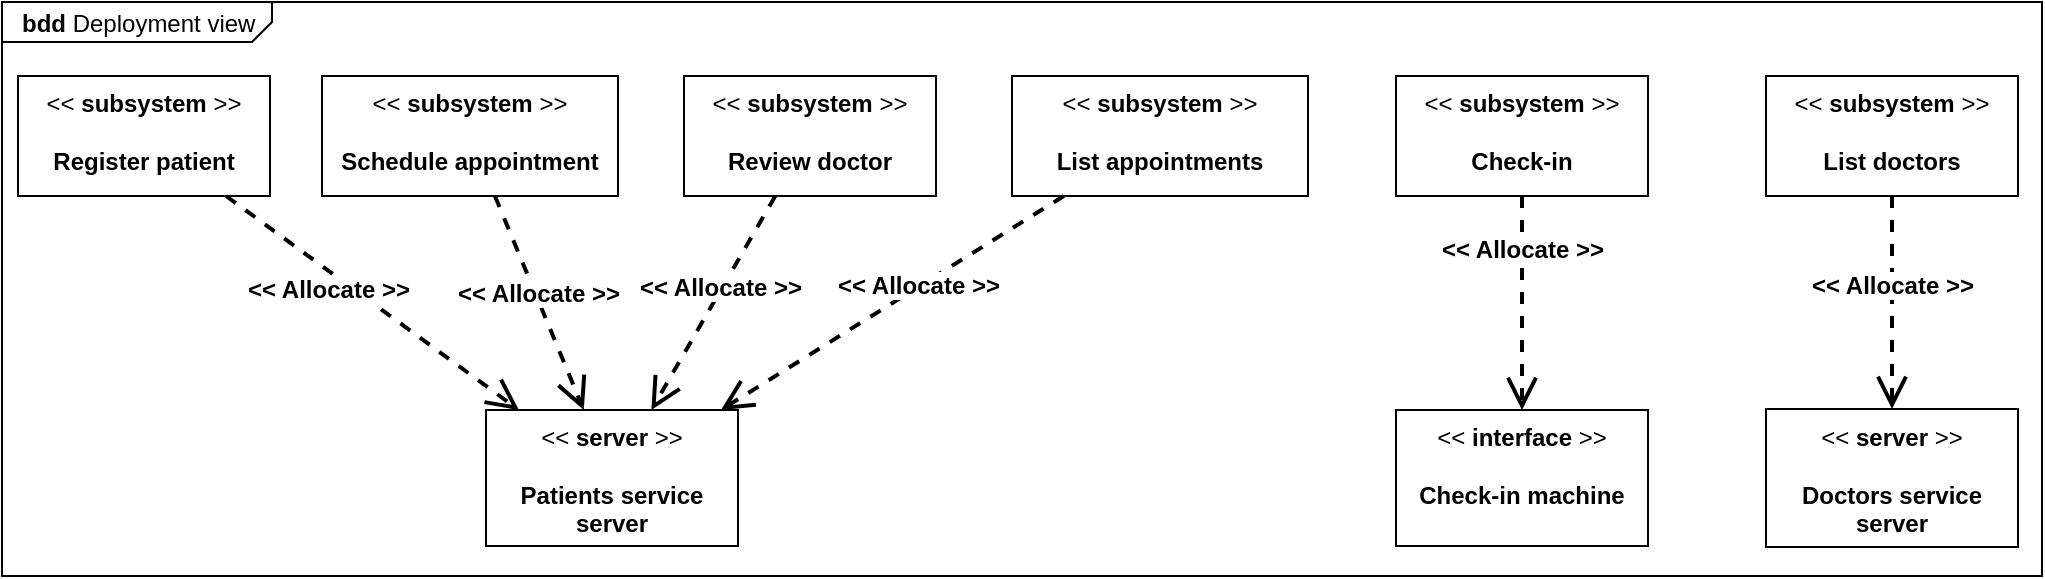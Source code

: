 <mxfile version="24.4.9" type="github">
  <diagram name="Page-1" id="tHs2OID-AjQ1D9ACt-ad">
    <mxGraphModel dx="2047" dy="1309" grid="0" gridSize="10" guides="1" tooltips="1" connect="1" arrows="1" fold="1" page="0" pageScale="1" pageWidth="827" pageHeight="1169" math="0" shadow="0">
      <root>
        <mxCell id="0" />
        <mxCell id="1" parent="0" />
        <mxCell id="R_hKbZLRWmPk_zWUSFDA-28" value="&lt;p style=&quot;margin:0px;margin-top:4px;margin-left:10px;text-align:left;&quot;&gt;&lt;b&gt;bdd&lt;/b&gt;&amp;nbsp;Deployment view&lt;/p&gt;" style="html=1;shape=mxgraph.sysml.package;labelX=135.67;align=left;spacingLeft=10;html=1;overflow=fill;whiteSpace=wrap;recursiveResize=0;" parent="1" vertex="1">
          <mxGeometry x="-280" y="-96" width="1020" height="287" as="geometry" />
        </mxCell>
        <mxCell id="R_hKbZLRWmPk_zWUSFDA-2" value="&amp;lt;&amp;lt; &lt;b&gt;server&amp;nbsp;&lt;/b&gt;&amp;gt;&amp;gt;&lt;div&gt;&lt;br&gt;&lt;/div&gt;&lt;div&gt;&lt;b&gt;Patients service server&lt;/b&gt;&lt;/div&gt;" style="shape=rect;html=1;whiteSpace=wrap;align=center;verticalAlign=top;fillColor=#FFFFFF;" parent="1" vertex="1">
          <mxGeometry x="-38" y="108" width="126" height="68" as="geometry" />
        </mxCell>
        <mxCell id="R_hKbZLRWmPk_zWUSFDA-3" value="&amp;lt;&amp;lt; &lt;b&gt;subsystem&amp;nbsp;&lt;/b&gt;&amp;gt;&amp;gt;&lt;div&gt;&lt;br&gt;&lt;/div&gt;&lt;div&gt;&lt;b&gt;Schedule appointment&lt;/b&gt;&lt;/div&gt;" style="shape=rect;html=1;whiteSpace=wrap;align=center;verticalAlign=top;fillColor=#FFFFFF;" parent="1" vertex="1">
          <mxGeometry x="-120" y="-59" width="148" height="60" as="geometry" />
        </mxCell>
        <mxCell id="R_hKbZLRWmPk_zWUSFDA-4" value="&amp;lt;&amp;lt; &lt;b&gt;subsystem&amp;nbsp;&lt;/b&gt;&amp;gt;&amp;gt;&lt;div&gt;&lt;br&gt;&lt;/div&gt;&lt;div&gt;&lt;b&gt;Check-in&lt;/b&gt;&lt;/div&gt;" style="shape=rect;html=1;whiteSpace=wrap;align=center;verticalAlign=top;fillColor=#FFFFFF;" parent="1" vertex="1">
          <mxGeometry x="417" y="-59" width="126" height="60" as="geometry" />
        </mxCell>
        <mxCell id="R_hKbZLRWmPk_zWUSFDA-5" value="&amp;lt;&amp;lt; &lt;b&gt;subsystem&amp;nbsp;&lt;/b&gt;&amp;gt;&amp;gt;&lt;div&gt;&lt;br&gt;&lt;/div&gt;&lt;div&gt;&lt;b&gt;List doctors&lt;/b&gt;&lt;/div&gt;" style="shape=rect;html=1;whiteSpace=wrap;align=center;verticalAlign=top;fillColor=#FFFFFF;" parent="1" vertex="1">
          <mxGeometry x="602" y="-59" width="126" height="60" as="geometry" />
        </mxCell>
        <mxCell id="R_hKbZLRWmPk_zWUSFDA-6" value="&amp;lt;&amp;lt; &lt;b&gt;subsystem&amp;nbsp;&lt;/b&gt;&amp;gt;&amp;gt;&lt;div&gt;&lt;br&gt;&lt;/div&gt;&lt;div&gt;&lt;b&gt;List appointments&lt;/b&gt;&lt;/div&gt;" style="shape=rect;html=1;whiteSpace=wrap;align=center;verticalAlign=top;fillColor=#FFFFFF;" parent="1" vertex="1">
          <mxGeometry x="225" y="-59" width="148" height="60" as="geometry" />
        </mxCell>
        <mxCell id="R_hKbZLRWmPk_zWUSFDA-7" value="&amp;lt;&amp;lt; &lt;b&gt;subsystem&amp;nbsp;&lt;/b&gt;&amp;gt;&amp;gt;&lt;div&gt;&lt;br&gt;&lt;/div&gt;&lt;div&gt;&lt;b&gt;Review doctor&lt;/b&gt;&lt;/div&gt;" style="shape=rect;html=1;whiteSpace=wrap;align=center;verticalAlign=top;fillColor=#FFFFFF;" parent="1" vertex="1">
          <mxGeometry x="61" y="-59" width="126" height="60" as="geometry" />
        </mxCell>
        <mxCell id="R_hKbZLRWmPk_zWUSFDA-8" value="&amp;lt;&amp;lt; &lt;b&gt;subsystem&amp;nbsp;&lt;/b&gt;&amp;gt;&amp;gt;&lt;div&gt;&lt;br&gt;&lt;/div&gt;&lt;div&gt;&lt;b&gt;Register patient&lt;/b&gt;&lt;/div&gt;" style="shape=rect;html=1;whiteSpace=wrap;align=center;verticalAlign=top;fillColor=#FFFFFF;" parent="1" vertex="1">
          <mxGeometry x="-272" y="-59" width="126" height="60" as="geometry" />
        </mxCell>
        <mxCell id="R_hKbZLRWmPk_zWUSFDA-10" value="&amp;lt;&amp;lt; &lt;b&gt;server&amp;nbsp;&lt;/b&gt;&amp;gt;&amp;gt;&lt;div&gt;&lt;br&gt;&lt;/div&gt;&lt;div&gt;&lt;b&gt;Doctors service server&lt;/b&gt;&lt;/div&gt;" style="shape=rect;html=1;whiteSpace=wrap;align=center;verticalAlign=top;fillColor=#FFFFFF;" parent="1" vertex="1">
          <mxGeometry x="602" y="107.5" width="126" height="69" as="geometry" />
        </mxCell>
        <mxCell id="R_hKbZLRWmPk_zWUSFDA-19" value="&lt;font style=&quot;font-size: 12px;&quot;&gt;&lt;b&gt;&amp;lt;&amp;lt; Allocate &amp;gt;&amp;gt;&lt;/b&gt;&lt;/font&gt;" style="edgeStyle=none;html=1;endArrow=open;endSize=12;dashed=1;verticalAlign=bottom;rounded=0;strokeWidth=2;" parent="1" source="R_hKbZLRWmPk_zWUSFDA-8" target="R_hKbZLRWmPk_zWUSFDA-2" edge="1">
          <mxGeometry x="-0.182" y="-15" width="160" relative="1" as="geometry">
            <mxPoint x="-494" y="58" as="sourcePoint" />
            <mxPoint x="-334" y="58" as="targetPoint" />
            <mxPoint as="offset" />
          </mxGeometry>
        </mxCell>
        <mxCell id="R_hKbZLRWmPk_zWUSFDA-20" value="&lt;font style=&quot;font-size: 12px;&quot;&gt;&lt;b&gt;&amp;lt;&amp;lt; Allocate &amp;gt;&amp;gt;&lt;/b&gt;&lt;/font&gt;" style="edgeStyle=none;html=1;endArrow=open;endSize=12;dashed=1;verticalAlign=bottom;rounded=0;strokeWidth=2;" parent="1" source="R_hKbZLRWmPk_zWUSFDA-3" target="R_hKbZLRWmPk_zWUSFDA-2" edge="1">
          <mxGeometry x="0.067" y="-2" width="160" relative="1" as="geometry">
            <mxPoint x="-66" y="67" as="sourcePoint" />
            <mxPoint x="-66" y="137" as="targetPoint" />
            <mxPoint as="offset" />
          </mxGeometry>
        </mxCell>
        <mxCell id="R_hKbZLRWmPk_zWUSFDA-22" value="&lt;font style=&quot;font-size: 12px;&quot;&gt;&lt;b&gt;&amp;lt;&amp;lt; Allocate &amp;gt;&amp;gt;&lt;/b&gt;&lt;/font&gt;" style="edgeStyle=none;html=1;endArrow=open;endSize=12;dashed=1;verticalAlign=bottom;rounded=0;strokeWidth=2;" parent="1" source="R_hKbZLRWmPk_zWUSFDA-6" target="R_hKbZLRWmPk_zWUSFDA-2" edge="1">
          <mxGeometry x="-0.105" y="7" width="160" relative="1" as="geometry">
            <mxPoint x="150.69" y="82" as="sourcePoint" />
            <mxPoint x="62" y="115" as="targetPoint" />
            <mxPoint as="offset" />
          </mxGeometry>
        </mxCell>
        <mxCell id="R_hKbZLRWmPk_zWUSFDA-24" value="&lt;font style=&quot;font-size: 12px;&quot;&gt;&lt;b&gt;&amp;lt;&amp;lt; Allocate &amp;gt;&amp;gt;&lt;/b&gt;&lt;/font&gt;" style="edgeStyle=none;html=1;endArrow=open;endSize=12;dashed=1;verticalAlign=bottom;rounded=0;strokeWidth=2;" parent="1" source="R_hKbZLRWmPk_zWUSFDA-7" target="R_hKbZLRWmPk_zWUSFDA-2" edge="1">
          <mxGeometry x="-0.006" y="4" width="160" relative="1" as="geometry">
            <mxPoint x="454" y="129" as="sourcePoint" />
            <mxPoint x="408" y="199" as="targetPoint" />
            <mxPoint as="offset" />
          </mxGeometry>
        </mxCell>
        <mxCell id="R_hKbZLRWmPk_zWUSFDA-25" value="&lt;font style=&quot;font-size: 12px;&quot;&gt;&lt;b&gt;&amp;lt;&amp;lt; Allocate &amp;gt;&amp;gt;&lt;/b&gt;&lt;/font&gt;" style="edgeStyle=none;html=1;endArrow=open;endSize=12;dashed=1;verticalAlign=bottom;rounded=0;strokeWidth=2;" parent="1" source="R_hKbZLRWmPk_zWUSFDA-5" target="R_hKbZLRWmPk_zWUSFDA-10" edge="1">
          <mxGeometry width="160" relative="1" as="geometry">
            <mxPoint x="649" y="142" as="sourcePoint" />
            <mxPoint x="603" y="212" as="targetPoint" />
          </mxGeometry>
        </mxCell>
        <mxCell id="R_hKbZLRWmPk_zWUSFDA-26" value="&amp;lt;&amp;lt; &lt;b&gt;interface&amp;nbsp;&lt;/b&gt;&amp;gt;&amp;gt;&lt;div&gt;&lt;br&gt;&lt;/div&gt;&lt;div&gt;&lt;b&gt;Check-in machine&lt;/b&gt;&lt;/div&gt;" style="shape=rect;html=1;whiteSpace=wrap;align=center;verticalAlign=top;fillColor=#FFFFFF;" parent="1" vertex="1">
          <mxGeometry x="417" y="108" width="126" height="68" as="geometry" />
        </mxCell>
        <mxCell id="R_hKbZLRWmPk_zWUSFDA-27" value="&lt;font style=&quot;font-size: 12px;&quot;&gt;&lt;b&gt;&amp;lt;&amp;lt; Allocate &amp;gt;&amp;gt;&lt;/b&gt;&lt;/font&gt;" style="edgeStyle=none;html=1;endArrow=open;endSize=12;dashed=1;verticalAlign=bottom;rounded=0;strokeWidth=2;" parent="1" source="R_hKbZLRWmPk_zWUSFDA-4" target="R_hKbZLRWmPk_zWUSFDA-26" edge="1">
          <mxGeometry x="-0.324" width="160" relative="1" as="geometry">
            <mxPoint x="480" y="-241" as="sourcePoint" />
            <mxPoint x="333.15" y="-158" as="targetPoint" />
            <mxPoint as="offset" />
          </mxGeometry>
        </mxCell>
      </root>
    </mxGraphModel>
  </diagram>
</mxfile>
